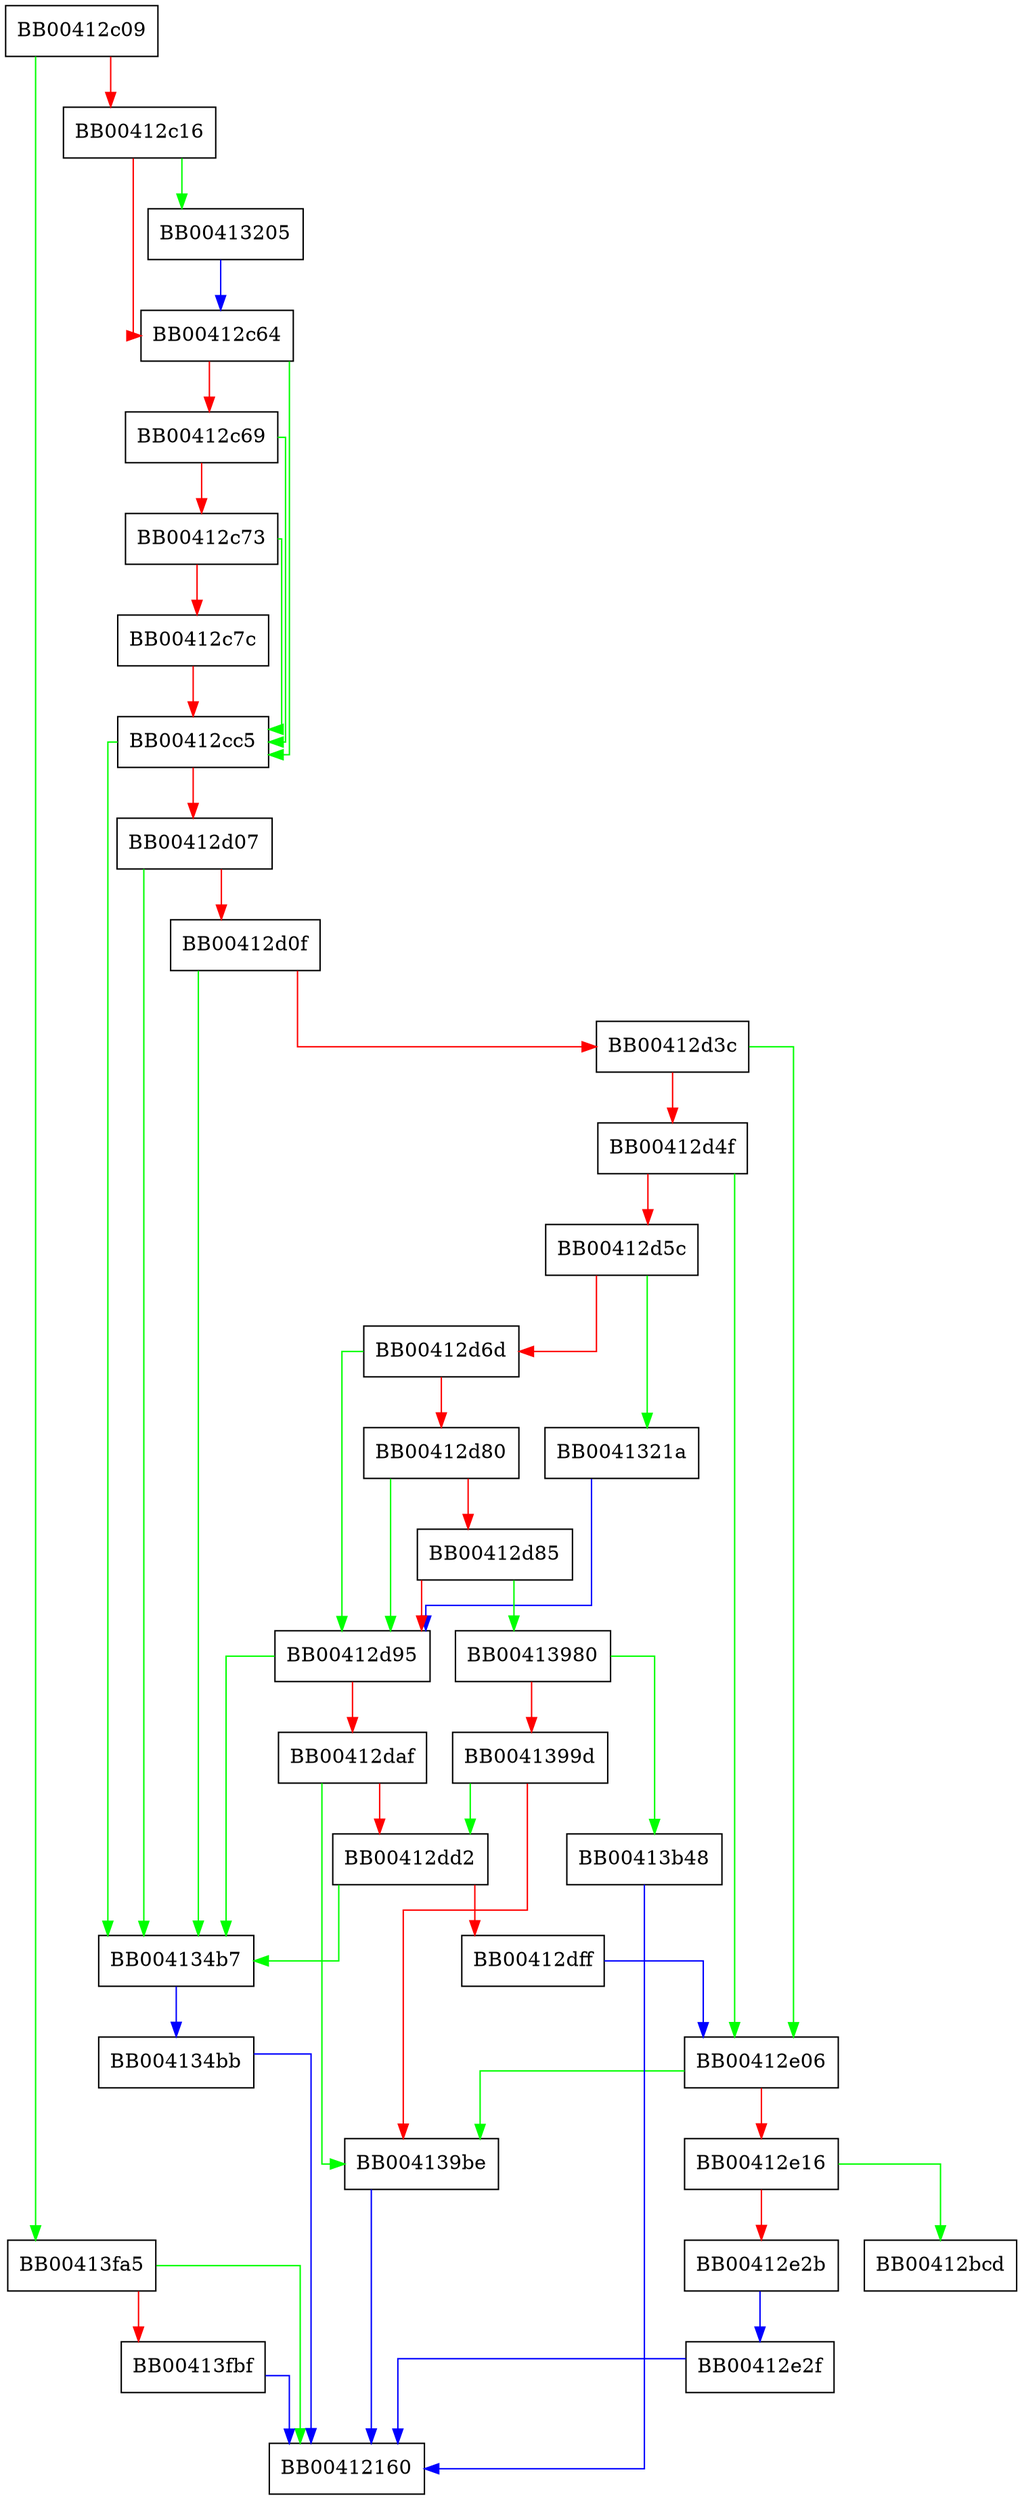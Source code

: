 digraph FUN_00412c09 {
  node [shape="box"];
  graph [splines=ortho];
  BB00412c09 -> BB00413fa5 [color="green"];
  BB00412c09 -> BB00412c16 [color="red"];
  BB00412c16 -> BB00413205 [color="green"];
  BB00412c16 -> BB00412c64 [color="red"];
  BB00412c64 -> BB00412cc5 [color="green"];
  BB00412c64 -> BB00412c69 [color="red"];
  BB00412c69 -> BB00412cc5 [color="green"];
  BB00412c69 -> BB00412c73 [color="red"];
  BB00412c73 -> BB00412cc5 [color="green"];
  BB00412c73 -> BB00412c7c [color="red"];
  BB00412c7c -> BB00412cc5 [color="red"];
  BB00412cc5 -> BB004134b7 [color="green"];
  BB00412cc5 -> BB00412d07 [color="red"];
  BB00412d07 -> BB004134b7 [color="green"];
  BB00412d07 -> BB00412d0f [color="red"];
  BB00412d0f -> BB004134b7 [color="green"];
  BB00412d0f -> BB00412d3c [color="red"];
  BB00412d3c -> BB00412e06 [color="green"];
  BB00412d3c -> BB00412d4f [color="red"];
  BB00412d4f -> BB00412e06 [color="green"];
  BB00412d4f -> BB00412d5c [color="red"];
  BB00412d5c -> BB0041321a [color="green"];
  BB00412d5c -> BB00412d6d [color="red"];
  BB00412d6d -> BB00412d95 [color="green"];
  BB00412d6d -> BB00412d80 [color="red"];
  BB00412d80 -> BB00412d95 [color="green"];
  BB00412d80 -> BB00412d85 [color="red"];
  BB00412d85 -> BB00413980 [color="green"];
  BB00412d85 -> BB00412d95 [color="red"];
  BB00412d95 -> BB004134b7 [color="green"];
  BB00412d95 -> BB00412daf [color="red"];
  BB00412daf -> BB004139be [color="green"];
  BB00412daf -> BB00412dd2 [color="red"];
  BB00412dd2 -> BB004134b7 [color="green"];
  BB00412dd2 -> BB00412dff [color="red"];
  BB00412dff -> BB00412e06 [color="blue"];
  BB00412e06 -> BB004139be [color="green"];
  BB00412e06 -> BB00412e16 [color="red"];
  BB00412e16 -> BB00412bcd [color="green"];
  BB00412e16 -> BB00412e2b [color="red"];
  BB00412e2b -> BB00412e2f [color="blue"];
  BB00412e2f -> BB00412160 [color="blue"];
  BB00413205 -> BB00412c64 [color="blue"];
  BB0041321a -> BB00412d95 [color="blue"];
  BB004134b7 -> BB004134bb [color="blue"];
  BB004134bb -> BB00412160 [color="blue"];
  BB00413980 -> BB00413b48 [color="green"];
  BB00413980 -> BB0041399d [color="red"];
  BB0041399d -> BB00412dd2 [color="green"];
  BB0041399d -> BB004139be [color="red"];
  BB004139be -> BB00412160 [color="blue"];
  BB00413b48 -> BB00412160 [color="blue"];
  BB00413fa5 -> BB00412160 [color="green"];
  BB00413fa5 -> BB00413fbf [color="red"];
  BB00413fbf -> BB00412160 [color="blue"];
}